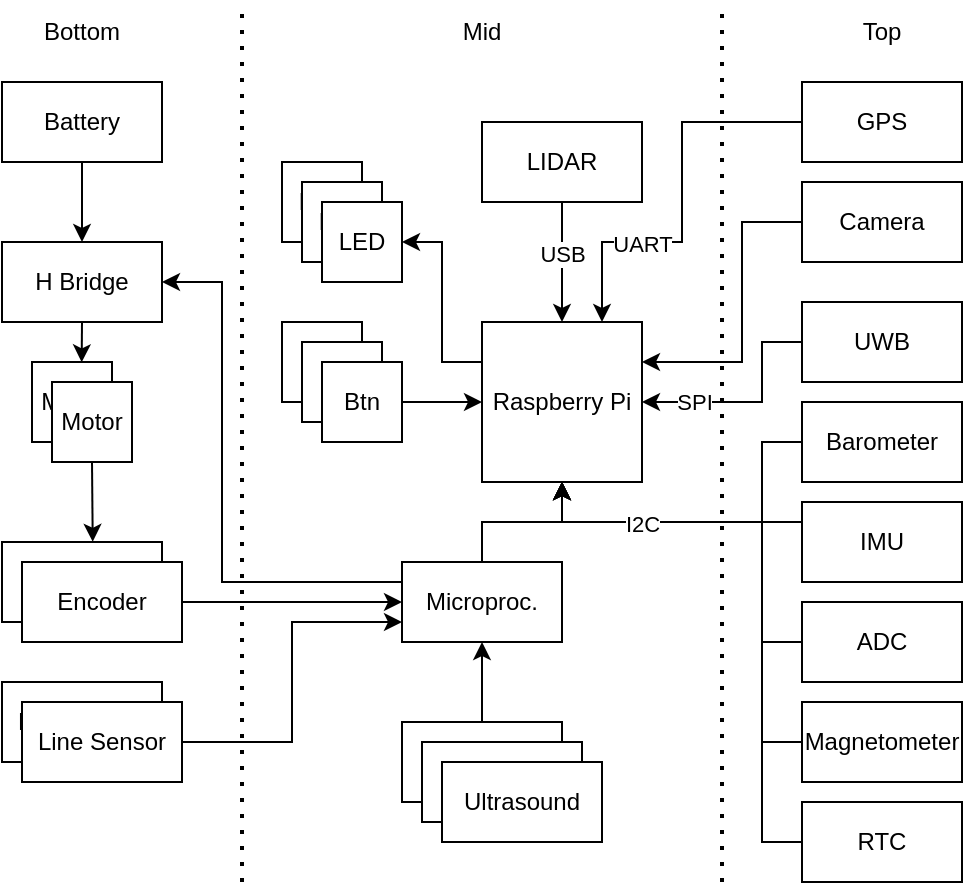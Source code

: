 <mxfile version="24.1.0" type="device">
  <diagram name="Page-1" id="acRGpJYWAis8sttneH2f">
    <mxGraphModel dx="523" dy="830" grid="0" gridSize="10" guides="1" tooltips="1" connect="1" arrows="1" fold="1" page="1" pageScale="1" pageWidth="850" pageHeight="1100" math="0" shadow="0">
      <root>
        <mxCell id="0" />
        <mxCell id="1" parent="0" />
        <mxCell id="J4QYzZViZF2wfmWVbsKl-28" style="edgeStyle=orthogonalEdgeStyle;rounded=0;orthogonalLoop=1;jettySize=auto;html=1;exitX=0;exitY=0.25;exitDx=0;exitDy=0;entryX=1;entryY=0.5;entryDx=0;entryDy=0;" edge="1" parent="1" source="J4QYzZViZF2wfmWVbsKl-1" target="J4QYzZViZF2wfmWVbsKl-7">
          <mxGeometry relative="1" as="geometry" />
        </mxCell>
        <mxCell id="J4QYzZViZF2wfmWVbsKl-1" value="Raspberry Pi" style="rounded=0;whiteSpace=wrap;html=1;" vertex="1" parent="1">
          <mxGeometry x="320" y="240" width="80" height="80" as="geometry" />
        </mxCell>
        <mxCell id="J4QYzZViZF2wfmWVbsKl-2" value="Btn" style="rounded=0;whiteSpace=wrap;html=1;" vertex="1" parent="1">
          <mxGeometry x="220" y="240" width="40" height="40" as="geometry" />
        </mxCell>
        <mxCell id="J4QYzZViZF2wfmWVbsKl-3" value="Btn" style="rounded=0;whiteSpace=wrap;html=1;" vertex="1" parent="1">
          <mxGeometry x="230" y="250" width="40" height="40" as="geometry" />
        </mxCell>
        <mxCell id="J4QYzZViZF2wfmWVbsKl-27" style="edgeStyle=orthogonalEdgeStyle;rounded=0;orthogonalLoop=1;jettySize=auto;html=1;exitX=1;exitY=0.5;exitDx=0;exitDy=0;entryX=0;entryY=0.5;entryDx=0;entryDy=0;" edge="1" parent="1" source="J4QYzZViZF2wfmWVbsKl-4" target="J4QYzZViZF2wfmWVbsKl-1">
          <mxGeometry relative="1" as="geometry" />
        </mxCell>
        <mxCell id="J4QYzZViZF2wfmWVbsKl-4" value="Btn" style="rounded=0;whiteSpace=wrap;html=1;" vertex="1" parent="1">
          <mxGeometry x="240" y="260" width="40" height="40" as="geometry" />
        </mxCell>
        <mxCell id="J4QYzZViZF2wfmWVbsKl-5" value="LED" style="rounded=0;whiteSpace=wrap;html=1;" vertex="1" parent="1">
          <mxGeometry x="220" y="160" width="40" height="40" as="geometry" />
        </mxCell>
        <mxCell id="J4QYzZViZF2wfmWVbsKl-6" value="LED" style="rounded=0;whiteSpace=wrap;html=1;" vertex="1" parent="1">
          <mxGeometry x="230" y="170" width="40" height="40" as="geometry" />
        </mxCell>
        <mxCell id="J4QYzZViZF2wfmWVbsKl-7" value="LED" style="rounded=0;whiteSpace=wrap;html=1;" vertex="1" parent="1">
          <mxGeometry x="240" y="180" width="40" height="40" as="geometry" />
        </mxCell>
        <mxCell id="J4QYzZViZF2wfmWVbsKl-8" value="" style="endArrow=none;dashed=1;html=1;dashPattern=1 3;strokeWidth=2;rounded=0;" edge="1" parent="1">
          <mxGeometry width="50" height="50" relative="1" as="geometry">
            <mxPoint x="200" y="520" as="sourcePoint" />
            <mxPoint x="200" y="80" as="targetPoint" />
          </mxGeometry>
        </mxCell>
        <mxCell id="J4QYzZViZF2wfmWVbsKl-9" value="" style="endArrow=none;dashed=1;html=1;dashPattern=1 3;strokeWidth=2;rounded=0;" edge="1" parent="1">
          <mxGeometry width="50" height="50" relative="1" as="geometry">
            <mxPoint x="440" y="520" as="sourcePoint" />
            <mxPoint x="440" y="80" as="targetPoint" />
          </mxGeometry>
        </mxCell>
        <mxCell id="J4QYzZViZF2wfmWVbsKl-35" style="edgeStyle=orthogonalEdgeStyle;rounded=0;orthogonalLoop=1;jettySize=auto;html=1;exitX=0.5;exitY=0;exitDx=0;exitDy=0;entryX=0.5;entryY=1;entryDx=0;entryDy=0;" edge="1" parent="1" source="J4QYzZViZF2wfmWVbsKl-10" target="J4QYzZViZF2wfmWVbsKl-13">
          <mxGeometry relative="1" as="geometry" />
        </mxCell>
        <mxCell id="J4QYzZViZF2wfmWVbsKl-10" value="Ultrasound" style="rounded=0;whiteSpace=wrap;html=1;" vertex="1" parent="1">
          <mxGeometry x="280" y="440" width="80" height="40" as="geometry" />
        </mxCell>
        <mxCell id="J4QYzZViZF2wfmWVbsKl-11" value="Ultrasound" style="rounded=0;whiteSpace=wrap;html=1;" vertex="1" parent="1">
          <mxGeometry x="290" y="450" width="80" height="40" as="geometry" />
        </mxCell>
        <mxCell id="J4QYzZViZF2wfmWVbsKl-12" value="Ultrasound" style="rounded=0;whiteSpace=wrap;html=1;" vertex="1" parent="1">
          <mxGeometry x="300" y="460" width="80" height="40" as="geometry" />
        </mxCell>
        <mxCell id="J4QYzZViZF2wfmWVbsKl-19" style="edgeStyle=orthogonalEdgeStyle;rounded=0;orthogonalLoop=1;jettySize=auto;html=1;exitX=0;exitY=0.25;exitDx=0;exitDy=0;entryX=1;entryY=0.5;entryDx=0;entryDy=0;" edge="1" parent="1" source="J4QYzZViZF2wfmWVbsKl-13" target="J4QYzZViZF2wfmWVbsKl-14">
          <mxGeometry relative="1" as="geometry">
            <Array as="points">
              <mxPoint x="190" y="370" />
              <mxPoint x="190" y="220" />
            </Array>
          </mxGeometry>
        </mxCell>
        <mxCell id="J4QYzZViZF2wfmWVbsKl-36" style="edgeStyle=orthogonalEdgeStyle;rounded=0;orthogonalLoop=1;jettySize=auto;html=1;exitX=0.5;exitY=0;exitDx=0;exitDy=0;entryX=0.5;entryY=1;entryDx=0;entryDy=0;" edge="1" parent="1" source="J4QYzZViZF2wfmWVbsKl-13" target="J4QYzZViZF2wfmWVbsKl-1">
          <mxGeometry relative="1" as="geometry" />
        </mxCell>
        <mxCell id="J4QYzZViZF2wfmWVbsKl-13" value="Microproc." style="rounded=0;whiteSpace=wrap;html=1;" vertex="1" parent="1">
          <mxGeometry x="280" y="360" width="80" height="40" as="geometry" />
        </mxCell>
        <mxCell id="J4QYzZViZF2wfmWVbsKl-21" style="edgeStyle=orthogonalEdgeStyle;rounded=0;orthogonalLoop=1;jettySize=auto;html=1;exitX=0.5;exitY=1;exitDx=0;exitDy=0;entryX=0.621;entryY=0.004;entryDx=0;entryDy=0;entryPerimeter=0;" edge="1" parent="1" source="J4QYzZViZF2wfmWVbsKl-14" target="J4QYzZViZF2wfmWVbsKl-17">
          <mxGeometry relative="1" as="geometry" />
        </mxCell>
        <mxCell id="J4QYzZViZF2wfmWVbsKl-14" value="H Bridge" style="rounded=0;whiteSpace=wrap;html=1;" vertex="1" parent="1">
          <mxGeometry x="80" y="200" width="80" height="40" as="geometry" />
        </mxCell>
        <mxCell id="J4QYzZViZF2wfmWVbsKl-15" value="Encoder" style="rounded=0;whiteSpace=wrap;html=1;" vertex="1" parent="1">
          <mxGeometry x="80" y="350" width="80" height="40" as="geometry" />
        </mxCell>
        <mxCell id="J4QYzZViZF2wfmWVbsKl-58" style="edgeStyle=orthogonalEdgeStyle;rounded=0;orthogonalLoop=1;jettySize=auto;html=1;exitX=1;exitY=0.5;exitDx=0;exitDy=0;entryX=0;entryY=0.5;entryDx=0;entryDy=0;" edge="1" parent="1" source="J4QYzZViZF2wfmWVbsKl-16" target="J4QYzZViZF2wfmWVbsKl-13">
          <mxGeometry relative="1" as="geometry">
            <Array as="points">
              <mxPoint x="200" y="380" />
              <mxPoint x="200" y="380" />
            </Array>
          </mxGeometry>
        </mxCell>
        <mxCell id="J4QYzZViZF2wfmWVbsKl-16" value="Encoder" style="rounded=0;whiteSpace=wrap;html=1;" vertex="1" parent="1">
          <mxGeometry x="90" y="360" width="80" height="40" as="geometry" />
        </mxCell>
        <mxCell id="J4QYzZViZF2wfmWVbsKl-17" value="Motor" style="rounded=0;whiteSpace=wrap;html=1;" vertex="1" parent="1">
          <mxGeometry x="95" y="260" width="40" height="40" as="geometry" />
        </mxCell>
        <mxCell id="J4QYzZViZF2wfmWVbsKl-18" value="Motor" style="rounded=0;whiteSpace=wrap;html=1;" vertex="1" parent="1">
          <mxGeometry x="105" y="270" width="40" height="40" as="geometry" />
        </mxCell>
        <mxCell id="J4QYzZViZF2wfmWVbsKl-22" style="edgeStyle=orthogonalEdgeStyle;rounded=0;orthogonalLoop=1;jettySize=auto;html=1;exitX=0.5;exitY=1;exitDx=0;exitDy=0;entryX=0.567;entryY=-0.003;entryDx=0;entryDy=0;entryPerimeter=0;" edge="1" parent="1" source="J4QYzZViZF2wfmWVbsKl-18" target="J4QYzZViZF2wfmWVbsKl-15">
          <mxGeometry relative="1" as="geometry" />
        </mxCell>
        <mxCell id="J4QYzZViZF2wfmWVbsKl-24" style="edgeStyle=orthogonalEdgeStyle;rounded=0;orthogonalLoop=1;jettySize=auto;html=1;exitX=0.5;exitY=1;exitDx=0;exitDy=0;entryX=0.5;entryY=0;entryDx=0;entryDy=0;" edge="1" parent="1" source="J4QYzZViZF2wfmWVbsKl-23" target="J4QYzZViZF2wfmWVbsKl-1">
          <mxGeometry relative="1" as="geometry" />
        </mxCell>
        <mxCell id="J4QYzZViZF2wfmWVbsKl-29" value="USB" style="edgeLabel;html=1;align=center;verticalAlign=middle;resizable=0;points=[];" vertex="1" connectable="0" parent="J4QYzZViZF2wfmWVbsKl-24">
          <mxGeometry x="-0.092" y="-2" relative="1" as="geometry">
            <mxPoint x="2" y="-1" as="offset" />
          </mxGeometry>
        </mxCell>
        <mxCell id="J4QYzZViZF2wfmWVbsKl-23" value="LIDAR" style="rounded=0;whiteSpace=wrap;html=1;" vertex="1" parent="1">
          <mxGeometry x="320" y="140" width="80" height="40" as="geometry" />
        </mxCell>
        <mxCell id="J4QYzZViZF2wfmWVbsKl-31" style="edgeStyle=orthogonalEdgeStyle;rounded=0;orthogonalLoop=1;jettySize=auto;html=1;exitX=0;exitY=0.5;exitDx=0;exitDy=0;entryX=0.75;entryY=0;entryDx=0;entryDy=0;" edge="1" parent="1" source="J4QYzZViZF2wfmWVbsKl-30" target="J4QYzZViZF2wfmWVbsKl-1">
          <mxGeometry relative="1" as="geometry">
            <Array as="points">
              <mxPoint x="420" y="140" />
              <mxPoint x="420" y="200" />
              <mxPoint x="380" y="200" />
            </Array>
          </mxGeometry>
        </mxCell>
        <mxCell id="J4QYzZViZF2wfmWVbsKl-32" value="UART" style="edgeLabel;html=1;align=center;verticalAlign=middle;resizable=0;points=[];" vertex="1" connectable="0" parent="J4QYzZViZF2wfmWVbsKl-31">
          <mxGeometry x="0.134" y="2" relative="1" as="geometry">
            <mxPoint x="-22" y="7" as="offset" />
          </mxGeometry>
        </mxCell>
        <mxCell id="J4QYzZViZF2wfmWVbsKl-30" value="GPS" style="rounded=0;whiteSpace=wrap;html=1;" vertex="1" parent="1">
          <mxGeometry x="480" y="120" width="80" height="40" as="geometry" />
        </mxCell>
        <mxCell id="J4QYzZViZF2wfmWVbsKl-50" style="edgeStyle=orthogonalEdgeStyle;rounded=0;orthogonalLoop=1;jettySize=auto;html=1;exitX=0;exitY=0.5;exitDx=0;exitDy=0;entryX=1;entryY=0.25;entryDx=0;entryDy=0;" edge="1" parent="1" source="J4QYzZViZF2wfmWVbsKl-33" target="J4QYzZViZF2wfmWVbsKl-1">
          <mxGeometry relative="1" as="geometry">
            <Array as="points">
              <mxPoint x="450" y="190" />
              <mxPoint x="450" y="260" />
            </Array>
          </mxGeometry>
        </mxCell>
        <mxCell id="J4QYzZViZF2wfmWVbsKl-33" value="Camera" style="rounded=0;whiteSpace=wrap;html=1;" vertex="1" parent="1">
          <mxGeometry x="480" y="170" width="80" height="40" as="geometry" />
        </mxCell>
        <mxCell id="J4QYzZViZF2wfmWVbsKl-44" style="edgeStyle=orthogonalEdgeStyle;rounded=0;orthogonalLoop=1;jettySize=auto;html=1;exitX=0;exitY=0.5;exitDx=0;exitDy=0;" edge="1" parent="1" source="J4QYzZViZF2wfmWVbsKl-37">
          <mxGeometry relative="1" as="geometry">
            <mxPoint x="360" y="320" as="targetPoint" />
            <Array as="points">
              <mxPoint x="460" y="300" />
              <mxPoint x="460" y="340" />
              <mxPoint x="360" y="340" />
            </Array>
          </mxGeometry>
        </mxCell>
        <mxCell id="J4QYzZViZF2wfmWVbsKl-37" value="Barometer" style="rounded=0;whiteSpace=wrap;html=1;" vertex="1" parent="1">
          <mxGeometry x="480" y="280" width="80" height="40" as="geometry" />
        </mxCell>
        <mxCell id="J4QYzZViZF2wfmWVbsKl-43" style="edgeStyle=orthogonalEdgeStyle;rounded=0;orthogonalLoop=1;jettySize=auto;html=1;exitX=0;exitY=0.5;exitDx=0;exitDy=0;entryX=0.5;entryY=1;entryDx=0;entryDy=0;" edge="1" parent="1" source="J4QYzZViZF2wfmWVbsKl-38" target="J4QYzZViZF2wfmWVbsKl-1">
          <mxGeometry relative="1" as="geometry">
            <Array as="points">
              <mxPoint x="480" y="340" />
              <mxPoint x="360" y="340" />
            </Array>
          </mxGeometry>
        </mxCell>
        <mxCell id="J4QYzZViZF2wfmWVbsKl-38" value="IMU" style="rounded=0;whiteSpace=wrap;html=1;" vertex="1" parent="1">
          <mxGeometry x="480" y="330" width="80" height="40" as="geometry" />
        </mxCell>
        <mxCell id="J4QYzZViZF2wfmWVbsKl-45" style="edgeStyle=orthogonalEdgeStyle;rounded=0;orthogonalLoop=1;jettySize=auto;html=1;exitX=0;exitY=0.5;exitDx=0;exitDy=0;" edge="1" parent="1" source="J4QYzZViZF2wfmWVbsKl-39">
          <mxGeometry relative="1" as="geometry">
            <mxPoint x="360" y="320" as="targetPoint" />
            <Array as="points">
              <mxPoint x="460" y="400" />
              <mxPoint x="460" y="340" />
              <mxPoint x="360" y="340" />
            </Array>
          </mxGeometry>
        </mxCell>
        <mxCell id="J4QYzZViZF2wfmWVbsKl-39" value="ADC" style="rounded=0;whiteSpace=wrap;html=1;" vertex="1" parent="1">
          <mxGeometry x="480" y="380" width="80" height="40" as="geometry" />
        </mxCell>
        <mxCell id="J4QYzZViZF2wfmWVbsKl-46" style="edgeStyle=orthogonalEdgeStyle;rounded=0;orthogonalLoop=1;jettySize=auto;html=1;exitX=0;exitY=0.5;exitDx=0;exitDy=0;entryX=0.5;entryY=1;entryDx=0;entryDy=0;" edge="1" parent="1" source="J4QYzZViZF2wfmWVbsKl-40" target="J4QYzZViZF2wfmWVbsKl-1">
          <mxGeometry relative="1" as="geometry">
            <Array as="points">
              <mxPoint x="460" y="450" />
              <mxPoint x="460" y="340" />
              <mxPoint x="360" y="340" />
            </Array>
          </mxGeometry>
        </mxCell>
        <mxCell id="J4QYzZViZF2wfmWVbsKl-40" value="Magnetometer" style="rounded=0;whiteSpace=wrap;html=1;" vertex="1" parent="1">
          <mxGeometry x="480" y="430" width="80" height="40" as="geometry" />
        </mxCell>
        <mxCell id="J4QYzZViZF2wfmWVbsKl-47" style="edgeStyle=orthogonalEdgeStyle;rounded=0;orthogonalLoop=1;jettySize=auto;html=1;exitX=0;exitY=0.5;exitDx=0;exitDy=0;entryX=0.5;entryY=1;entryDx=0;entryDy=0;" edge="1" parent="1" source="J4QYzZViZF2wfmWVbsKl-41" target="J4QYzZViZF2wfmWVbsKl-1">
          <mxGeometry relative="1" as="geometry">
            <Array as="points">
              <mxPoint x="460" y="500" />
              <mxPoint x="460" y="340" />
              <mxPoint x="360" y="340" />
            </Array>
          </mxGeometry>
        </mxCell>
        <mxCell id="J4QYzZViZF2wfmWVbsKl-48" value="I2C" style="edgeLabel;html=1;align=center;verticalAlign=middle;resizable=0;points=[];" vertex="1" connectable="0" parent="J4QYzZViZF2wfmWVbsKl-47">
          <mxGeometry x="0.602" y="1" relative="1" as="geometry">
            <mxPoint as="offset" />
          </mxGeometry>
        </mxCell>
        <mxCell id="J4QYzZViZF2wfmWVbsKl-41" value="RTC" style="rounded=0;whiteSpace=wrap;html=1;" vertex="1" parent="1">
          <mxGeometry x="480" y="480" width="80" height="40" as="geometry" />
        </mxCell>
        <mxCell id="J4QYzZViZF2wfmWVbsKl-57" style="edgeStyle=orthogonalEdgeStyle;rounded=0;orthogonalLoop=1;jettySize=auto;html=1;exitX=0.5;exitY=1;exitDx=0;exitDy=0;" edge="1" parent="1" source="J4QYzZViZF2wfmWVbsKl-42" target="J4QYzZViZF2wfmWVbsKl-14">
          <mxGeometry relative="1" as="geometry" />
        </mxCell>
        <mxCell id="J4QYzZViZF2wfmWVbsKl-42" value="Battery" style="rounded=0;whiteSpace=wrap;html=1;" vertex="1" parent="1">
          <mxGeometry x="80" y="120" width="80" height="40" as="geometry" />
        </mxCell>
        <mxCell id="J4QYzZViZF2wfmWVbsKl-51" style="edgeStyle=orthogonalEdgeStyle;rounded=0;orthogonalLoop=1;jettySize=auto;html=1;exitX=0;exitY=0.5;exitDx=0;exitDy=0;entryX=1;entryY=0.5;entryDx=0;entryDy=0;" edge="1" parent="1" source="J4QYzZViZF2wfmWVbsKl-49" target="J4QYzZViZF2wfmWVbsKl-1">
          <mxGeometry relative="1" as="geometry">
            <Array as="points">
              <mxPoint x="460" y="250" />
              <mxPoint x="460" y="280" />
            </Array>
          </mxGeometry>
        </mxCell>
        <mxCell id="J4QYzZViZF2wfmWVbsKl-53" value="SPI" style="edgeLabel;html=1;align=center;verticalAlign=middle;resizable=0;points=[];" vertex="1" connectable="0" parent="J4QYzZViZF2wfmWVbsKl-51">
          <mxGeometry x="0.591" y="2" relative="1" as="geometry">
            <mxPoint x="3" y="-2" as="offset" />
          </mxGeometry>
        </mxCell>
        <mxCell id="J4QYzZViZF2wfmWVbsKl-49" value="UWB" style="rounded=0;whiteSpace=wrap;html=1;" vertex="1" parent="1">
          <mxGeometry x="480" y="230" width="80" height="40" as="geometry" />
        </mxCell>
        <mxCell id="J4QYzZViZF2wfmWVbsKl-54" value="Bottom" style="text;html=1;align=center;verticalAlign=middle;whiteSpace=wrap;rounded=0;" vertex="1" parent="1">
          <mxGeometry x="90" y="80" width="60" height="30" as="geometry" />
        </mxCell>
        <mxCell id="J4QYzZViZF2wfmWVbsKl-55" value="Mid" style="text;html=1;align=center;verticalAlign=middle;whiteSpace=wrap;rounded=0;" vertex="1" parent="1">
          <mxGeometry x="290" y="80" width="60" height="30" as="geometry" />
        </mxCell>
        <mxCell id="J4QYzZViZF2wfmWVbsKl-56" value="Top" style="text;html=1;align=center;verticalAlign=middle;whiteSpace=wrap;rounded=0;" vertex="1" parent="1">
          <mxGeometry x="490" y="80" width="60" height="30" as="geometry" />
        </mxCell>
        <mxCell id="J4QYzZViZF2wfmWVbsKl-59" value="Line Sensor" style="rounded=0;whiteSpace=wrap;html=1;" vertex="1" parent="1">
          <mxGeometry x="80" y="420" width="80" height="40" as="geometry" />
        </mxCell>
        <mxCell id="J4QYzZViZF2wfmWVbsKl-61" style="edgeStyle=orthogonalEdgeStyle;rounded=0;orthogonalLoop=1;jettySize=auto;html=1;exitX=1;exitY=0.5;exitDx=0;exitDy=0;entryX=0;entryY=0.75;entryDx=0;entryDy=0;" edge="1" parent="1" source="J4QYzZViZF2wfmWVbsKl-60" target="J4QYzZViZF2wfmWVbsKl-13">
          <mxGeometry relative="1" as="geometry" />
        </mxCell>
        <mxCell id="J4QYzZViZF2wfmWVbsKl-60" value="Line Sensor" style="rounded=0;whiteSpace=wrap;html=1;" vertex="1" parent="1">
          <mxGeometry x="90" y="430" width="80" height="40" as="geometry" />
        </mxCell>
      </root>
    </mxGraphModel>
  </diagram>
</mxfile>
